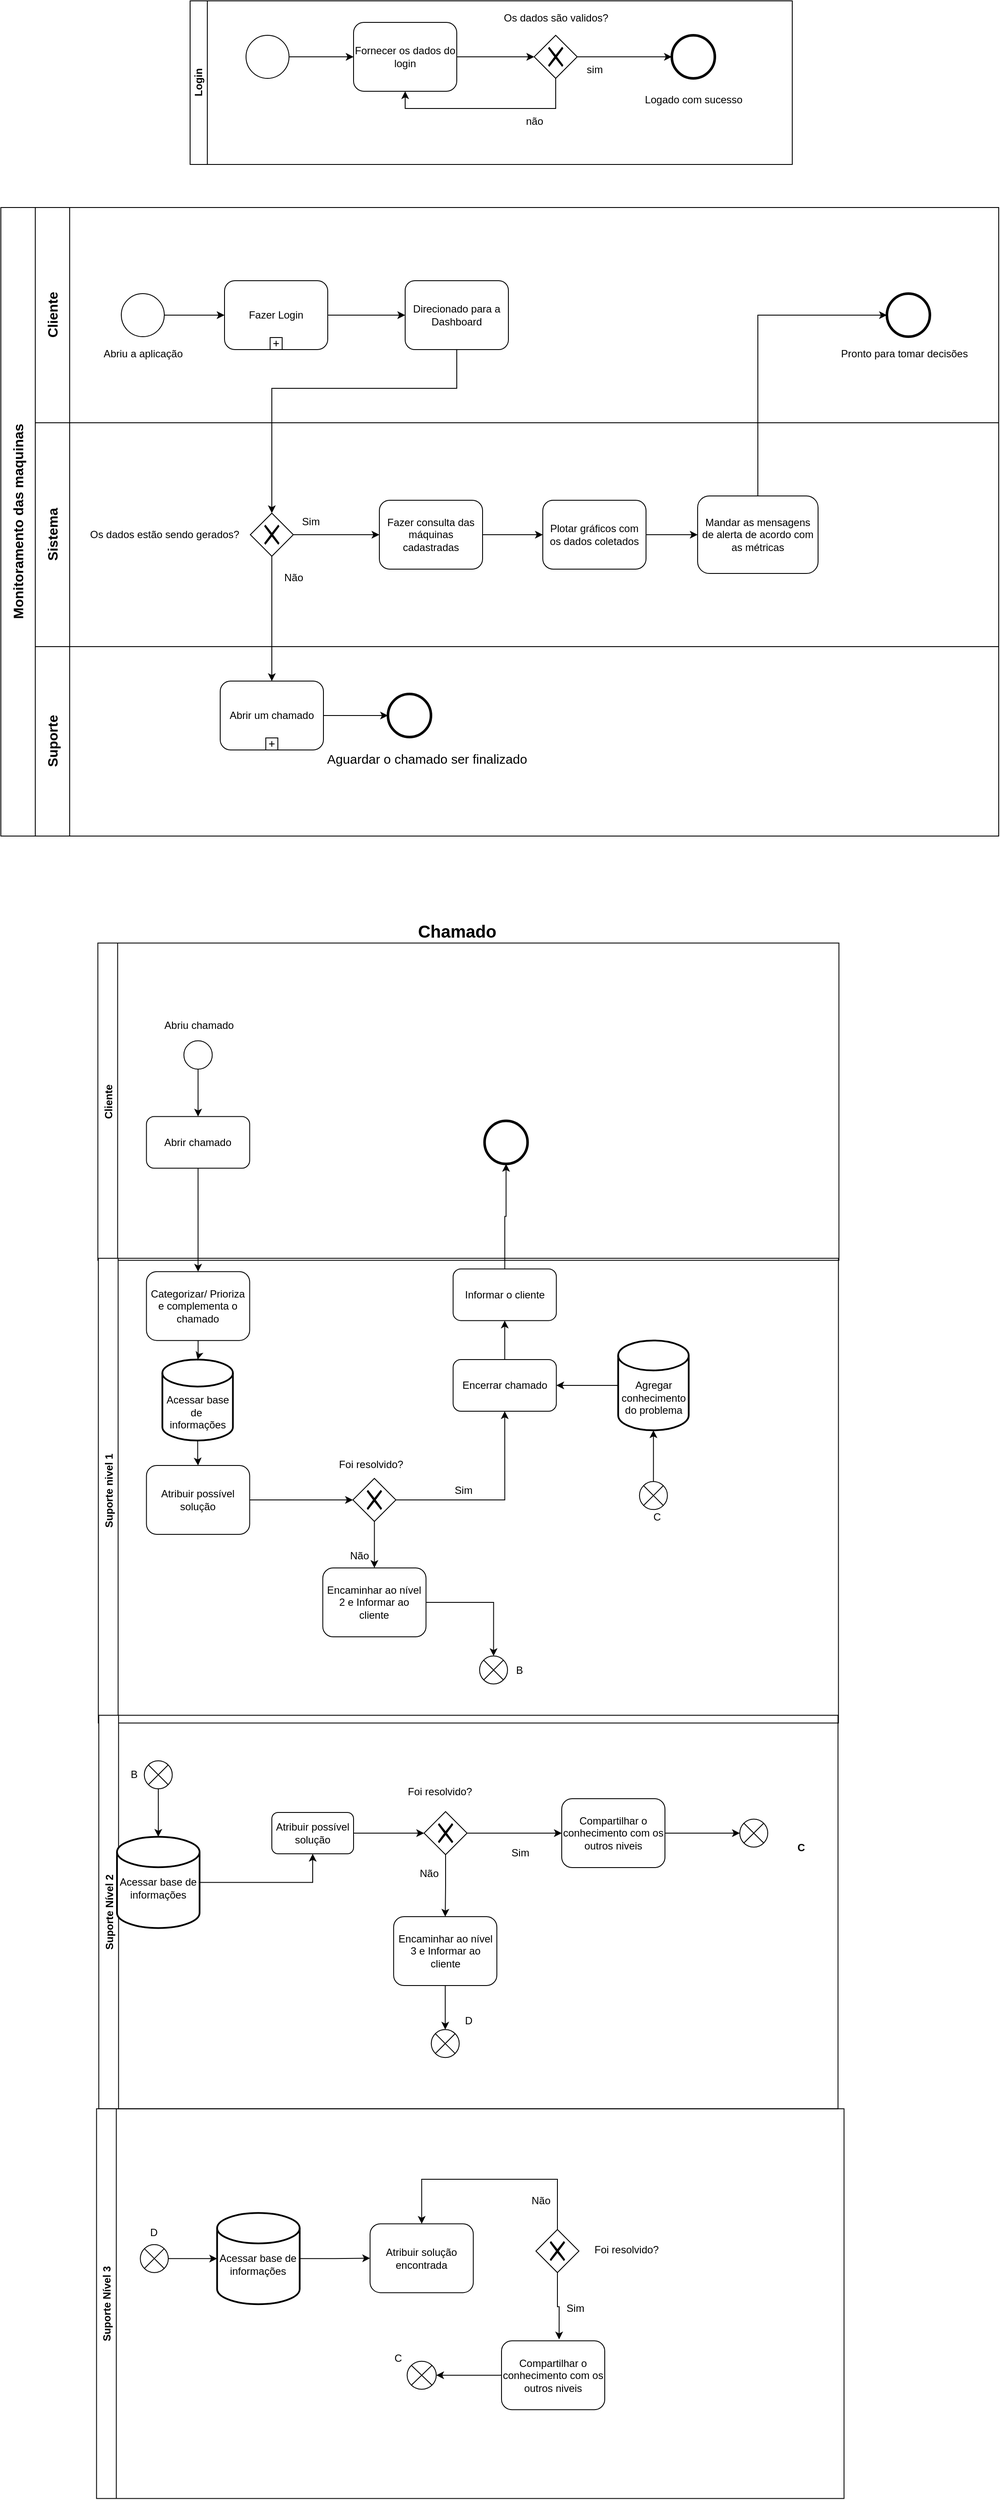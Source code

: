 <mxfile version="13.7.9" type="device"><diagram id="CDsfHtnAjip1gynIjyBw" name="Page-1"><mxGraphModel dx="1822" dy="1135" grid="1" gridSize="10" guides="1" tooltips="1" connect="1" arrows="1" fold="1" page="0" pageScale="1" pageWidth="827" pageHeight="1169" math="0" shadow="0"><root><mxCell id="0"/><mxCell id="1" parent="0"/><mxCell id="-ThY5HVEzseWupzumiQa-1" value="&lt;font style=&quot;font-size: 16px&quot;&gt;Monitoramento das maquinas&lt;/font&gt;" style="swimlane;html=1;childLayout=stackLayout;resizeParent=1;resizeParentMax=0;horizontal=0;startSize=40;horizontalStack=0;" parent="1" vertex="1"><mxGeometry x="-40" y="70" width="1160" height="730" as="geometry"/></mxCell><mxCell id="-ThY5HVEzseWupzumiQa-2" value="&lt;font style=&quot;font-size: 16px&quot;&gt;Cliente&lt;/font&gt;" style="swimlane;html=1;startSize=40;horizontal=0;" parent="-ThY5HVEzseWupzumiQa-1" vertex="1"><mxGeometry x="40" width="1120" height="250" as="geometry"/></mxCell><mxCell id="-ThY5HVEzseWupzumiQa-11" style="edgeStyle=orthogonalEdgeStyle;rounded=0;orthogonalLoop=1;jettySize=auto;html=1;entryX=0;entryY=0.5;entryDx=0;entryDy=0;" parent="-ThY5HVEzseWupzumiQa-2" source="-ThY5HVEzseWupzumiQa-5" target="-ThY5HVEzseWupzumiQa-13" edge="1"><mxGeometry relative="1" as="geometry"><mxPoint x="200" y="160" as="targetPoint"/></mxGeometry></mxCell><mxCell id="-ThY5HVEzseWupzumiQa-5" value="" style="shape=mxgraph.bpmn.shape;html=1;verticalLabelPosition=bottom;labelBackgroundColor=#ffffff;verticalAlign=top;align=center;perimeter=ellipsePerimeter;outlineConnect=0;outline=standard;symbol=general;" parent="-ThY5HVEzseWupzumiQa-2" vertex="1"><mxGeometry x="100" y="100" width="50" height="50" as="geometry"/></mxCell><mxCell id="-ThY5HVEzseWupzumiQa-16" style="edgeStyle=orthogonalEdgeStyle;rounded=0;orthogonalLoop=1;jettySize=auto;html=1;entryX=0;entryY=0.5;entryDx=0;entryDy=0;" parent="-ThY5HVEzseWupzumiQa-2" source="-ThY5HVEzseWupzumiQa-13" target="-ThY5HVEzseWupzumiQa-15" edge="1"><mxGeometry relative="1" as="geometry"/></mxCell><mxCell id="-ThY5HVEzseWupzumiQa-13" value="Fazer Login" style="html=1;whiteSpace=wrap;rounded=1;dropTarget=0;" parent="-ThY5HVEzseWupzumiQa-2" vertex="1"><mxGeometry x="220" y="85" width="120" height="80" as="geometry"/></mxCell><mxCell id="-ThY5HVEzseWupzumiQa-14" value="" style="html=1;shape=plus;outlineConnect=0;" parent="-ThY5HVEzseWupzumiQa-13" vertex="1"><mxGeometry x="0.5" y="1" width="14" height="14" relative="1" as="geometry"><mxPoint x="-7" y="-14" as="offset"/></mxGeometry></mxCell><mxCell id="-ThY5HVEzseWupzumiQa-15" value="Direcionado para a Dashboard" style="shape=ext;rounded=1;html=1;whiteSpace=wrap;arcSize=14;" parent="-ThY5HVEzseWupzumiQa-2" vertex="1"><mxGeometry x="430" y="85" width="120" height="80" as="geometry"/></mxCell><mxCell id="jXKzK_16CXANIdWnUxSR-3" value="" style="shape=mxgraph.bpmn.shape;html=1;verticalLabelPosition=bottom;labelBackgroundColor=#ffffff;verticalAlign=top;align=center;perimeter=ellipsePerimeter;outlineConnect=0;outline=end;symbol=general;" parent="-ThY5HVEzseWupzumiQa-2" vertex="1"><mxGeometry x="990" y="100" width="50" height="50" as="geometry"/></mxCell><mxCell id="-ThY5HVEzseWupzumiQa-12" value="Abriu a aplicação" style="text;html=1;align=center;verticalAlign=middle;resizable=0;points=[];autosize=1;" parent="-ThY5HVEzseWupzumiQa-2" vertex="1"><mxGeometry x="70" y="160" width="110" height="20" as="geometry"/></mxCell><mxCell id="-ThY5HVEzseWupzumiQa-3" value="&lt;font style=&quot;font-size: 16px&quot;&gt;Sistema&lt;/font&gt;" style="swimlane;html=1;startSize=40;horizontal=0;" parent="-ThY5HVEzseWupzumiQa-1" vertex="1"><mxGeometry x="40" y="250" width="1120" height="260" as="geometry"/></mxCell><mxCell id="-ThY5HVEzseWupzumiQa-20" style="edgeStyle=orthogonalEdgeStyle;rounded=0;orthogonalLoop=1;jettySize=auto;html=1;" parent="-ThY5HVEzseWupzumiQa-3" source="-ThY5HVEzseWupzumiQa-17" target="-ThY5HVEzseWupzumiQa-19" edge="1"><mxGeometry relative="1" as="geometry"/></mxCell><mxCell id="-ThY5HVEzseWupzumiQa-24" style="edgeStyle=orthogonalEdgeStyle;rounded=0;orthogonalLoop=1;jettySize=auto;html=1;entryX=0;entryY=0.5;entryDx=0;entryDy=0;" parent="-ThY5HVEzseWupzumiQa-3" source="-ThY5HVEzseWupzumiQa-21" target="-ThY5HVEzseWupzumiQa-17" edge="1"><mxGeometry relative="1" as="geometry"/></mxCell><mxCell id="-ThY5HVEzseWupzumiQa-27" value="Sim" style="text;html=1;align=center;verticalAlign=middle;resizable=0;points=[];autosize=1;" parent="-ThY5HVEzseWupzumiQa-3" vertex="1"><mxGeometry x="300" y="105" width="40" height="20" as="geometry"/></mxCell><mxCell id="jXKzK_16CXANIdWnUxSR-1" value="Mandar as mensagens de alerta de acordo com as métricas" style="shape=ext;rounded=1;html=1;whiteSpace=wrap;" parent="-ThY5HVEzseWupzumiQa-3" vertex="1"><mxGeometry x="770" y="85" width="140" height="90" as="geometry"/></mxCell><mxCell id="-ThY5HVEzseWupzumiQa-23" value="Os dados estão sendo gerados?" style="text;html=1;align=center;verticalAlign=middle;resizable=0;points=[];autosize=1;" parent="-ThY5HVEzseWupzumiQa-3" vertex="1"><mxGeometry x="50" y="120" width="200" height="20" as="geometry"/></mxCell><mxCell id="-ThY5HVEzseWupzumiQa-17" value="Fazer consulta das máquinas cadastradas" style="shape=ext;rounded=1;html=1;whiteSpace=wrap;" parent="-ThY5HVEzseWupzumiQa-3" vertex="1"><mxGeometry x="400" y="90" width="120" height="80" as="geometry"/></mxCell><mxCell id="-ThY5HVEzseWupzumiQa-21" value="" style="shape=mxgraph.bpmn.shape;html=1;verticalLabelPosition=bottom;labelBackgroundColor=#ffffff;verticalAlign=top;align=center;perimeter=rhombusPerimeter;background=gateway;outlineConnect=0;outline=none;symbol=exclusiveGw;" parent="-ThY5HVEzseWupzumiQa-3" vertex="1"><mxGeometry x="250" y="105" width="50" height="50" as="geometry"/></mxCell><mxCell id="jXKzK_16CXANIdWnUxSR-2" style="edgeStyle=orthogonalEdgeStyle;rounded=0;orthogonalLoop=1;jettySize=auto;html=1;entryX=0;entryY=0.5;entryDx=0;entryDy=0;" parent="-ThY5HVEzseWupzumiQa-3" source="-ThY5HVEzseWupzumiQa-19" target="jXKzK_16CXANIdWnUxSR-1" edge="1"><mxGeometry relative="1" as="geometry"/></mxCell><mxCell id="-ThY5HVEzseWupzumiQa-19" value="Plotar gráficos com os dados coletados" style="shape=ext;rounded=1;html=1;whiteSpace=wrap;" parent="-ThY5HVEzseWupzumiQa-3" vertex="1"><mxGeometry x="590" y="90" width="120" height="80" as="geometry"/></mxCell><mxCell id="-ThY5HVEzseWupzumiQa-28" value="Não" style="text;html=1;align=center;verticalAlign=middle;resizable=0;points=[];autosize=1;" parent="-ThY5HVEzseWupzumiQa-3" vertex="1"><mxGeometry x="280" y="170" width="40" height="20" as="geometry"/></mxCell><mxCell id="-ThY5HVEzseWupzumiQa-22" style="edgeStyle=orthogonalEdgeStyle;rounded=0;orthogonalLoop=1;jettySize=auto;html=1;entryX=0.5;entryY=0;entryDx=0;entryDy=0;" parent="-ThY5HVEzseWupzumiQa-1" source="-ThY5HVEzseWupzumiQa-15" target="-ThY5HVEzseWupzumiQa-21" edge="1"><mxGeometry relative="1" as="geometry"><Array as="points"><mxPoint x="530" y="210"/><mxPoint x="315" y="210"/></Array></mxGeometry></mxCell><mxCell id="-ThY5HVEzseWupzumiQa-26" style="edgeStyle=orthogonalEdgeStyle;rounded=0;orthogonalLoop=1;jettySize=auto;html=1;" parent="-ThY5HVEzseWupzumiQa-1" source="-ThY5HVEzseWupzumiQa-21" target="-ThY5HVEzseWupzumiQa-29" edge="1"><mxGeometry relative="1" as="geometry"><mxPoint x="530" y="560" as="targetPoint"/></mxGeometry></mxCell><mxCell id="jXKzK_16CXANIdWnUxSR-5" style="edgeStyle=orthogonalEdgeStyle;rounded=0;orthogonalLoop=1;jettySize=auto;html=1;entryX=0;entryY=0.5;entryDx=0;entryDy=0;" parent="-ThY5HVEzseWupzumiQa-1" source="jXKzK_16CXANIdWnUxSR-1" target="jXKzK_16CXANIdWnUxSR-3" edge="1"><mxGeometry relative="1" as="geometry"><Array as="points"><mxPoint x="880" y="125"/></Array></mxGeometry></mxCell><mxCell id="-ThY5HVEzseWupzumiQa-4" value="&lt;font style=&quot;font-size: 16px&quot;&gt;Suporte&lt;/font&gt;" style="swimlane;html=1;startSize=40;horizontal=0;" parent="-ThY5HVEzseWupzumiQa-1" vertex="1"><mxGeometry x="40" y="510" width="1120" height="220" as="geometry"/></mxCell><mxCell id="jXKzK_16CXANIdWnUxSR-12" style="edgeStyle=orthogonalEdgeStyle;rounded=0;orthogonalLoop=1;jettySize=auto;html=1;entryX=0;entryY=0.5;entryDx=0;entryDy=0;" parent="-ThY5HVEzseWupzumiQa-4" source="-ThY5HVEzseWupzumiQa-29" target="RAiQFrmxYIcHSFTG1yZr-1" edge="1"><mxGeometry relative="1" as="geometry"><mxPoint x="410.0" y="80" as="targetPoint"/></mxGeometry></mxCell><mxCell id="RAiQFrmxYIcHSFTG1yZr-1" value="" style="shape=mxgraph.bpmn.shape;html=1;verticalLabelPosition=bottom;labelBackgroundColor=#ffffff;verticalAlign=top;align=center;perimeter=ellipsePerimeter;outlineConnect=0;outline=end;symbol=general;" parent="-ThY5HVEzseWupzumiQa-4" vertex="1"><mxGeometry x="410" y="55" width="50" height="50" as="geometry"/></mxCell><mxCell id="-ThY5HVEzseWupzumiQa-29" value="Abrir um chamado" style="html=1;whiteSpace=wrap;rounded=1;dropTarget=0;" parent="-ThY5HVEzseWupzumiQa-4" vertex="1"><mxGeometry x="215" y="40" width="120" height="80" as="geometry"/></mxCell><mxCell id="-ThY5HVEzseWupzumiQa-30" value="" style="html=1;shape=plus;outlineConnect=0;" parent="-ThY5HVEzseWupzumiQa-29" vertex="1"><mxGeometry x="0.5" y="1" width="14" height="14" relative="1" as="geometry"><mxPoint x="-7" y="-14" as="offset"/></mxGeometry></mxCell><mxCell id="RAiQFrmxYIcHSFTG1yZr-2" value="&lt;font style=&quot;font-size: 15px&quot;&gt;Aguardar o chamado ser finalizado&lt;br&gt;&lt;/font&gt;" style="text;html=1;align=center;verticalAlign=middle;resizable=0;points=[];autosize=1;" parent="-ThY5HVEzseWupzumiQa-4" vertex="1"><mxGeometry x="335" y="120" width="240" height="20" as="geometry"/></mxCell><mxCell id="jXKzK_16CXANIdWnUxSR-4" value="Pronto para tomar decisões" style="text;html=1;align=center;verticalAlign=middle;resizable=0;points=[];autosize=1;" parent="1" vertex="1"><mxGeometry x="925" y="230" width="170" height="20" as="geometry"/></mxCell><mxCell id="jXKzK_16CXANIdWnUxSR-19" value="Login" style="swimlane;html=1;horizontal=0;startSize=20;" parent="1" vertex="1"><mxGeometry x="180" y="-170" width="700" height="190" as="geometry"/></mxCell><mxCell id="jXKzK_16CXANIdWnUxSR-22" style="edgeStyle=orthogonalEdgeStyle;rounded=0;orthogonalLoop=1;jettySize=auto;html=1;" parent="jXKzK_16CXANIdWnUxSR-19" source="jXKzK_16CXANIdWnUxSR-20" target="jXKzK_16CXANIdWnUxSR-21" edge="1"><mxGeometry relative="1" as="geometry"/></mxCell><mxCell id="jXKzK_16CXANIdWnUxSR-20" value="" style="shape=mxgraph.bpmn.shape;html=1;verticalLabelPosition=bottom;labelBackgroundColor=#ffffff;verticalAlign=top;align=center;perimeter=ellipsePerimeter;outlineConnect=0;outline=standard;symbol=general;" parent="jXKzK_16CXANIdWnUxSR-19" vertex="1"><mxGeometry x="65" y="40" width="50" height="50" as="geometry"/></mxCell><mxCell id="jXKzK_16CXANIdWnUxSR-24" style="edgeStyle=orthogonalEdgeStyle;rounded=0;orthogonalLoop=1;jettySize=auto;html=1;" parent="jXKzK_16CXANIdWnUxSR-19" source="jXKzK_16CXANIdWnUxSR-21" target="jXKzK_16CXANIdWnUxSR-23" edge="1"><mxGeometry relative="1" as="geometry"/></mxCell><mxCell id="jXKzK_16CXANIdWnUxSR-21" value="Fornecer os dados do login" style="shape=ext;rounded=1;html=1;whiteSpace=wrap;" parent="jXKzK_16CXANIdWnUxSR-19" vertex="1"><mxGeometry x="190" y="25" width="120" height="80" as="geometry"/></mxCell><mxCell id="jXKzK_16CXANIdWnUxSR-33" style="edgeStyle=orthogonalEdgeStyle;rounded=0;orthogonalLoop=1;jettySize=auto;html=1;entryX=0.5;entryY=1;entryDx=0;entryDy=0;" parent="jXKzK_16CXANIdWnUxSR-19" source="jXKzK_16CXANIdWnUxSR-23" target="jXKzK_16CXANIdWnUxSR-21" edge="1"><mxGeometry relative="1" as="geometry"><Array as="points"><mxPoint x="425" y="125"/><mxPoint x="250" y="125"/></Array></mxGeometry></mxCell><mxCell id="jXKzK_16CXANIdWnUxSR-34" style="edgeStyle=orthogonalEdgeStyle;rounded=0;orthogonalLoop=1;jettySize=auto;html=1;entryX=0;entryY=0.5;entryDx=0;entryDy=0;" parent="jXKzK_16CXANIdWnUxSR-19" source="jXKzK_16CXANIdWnUxSR-23" target="jXKzK_16CXANIdWnUxSR-31" edge="1"><mxGeometry relative="1" as="geometry"/></mxCell><mxCell id="jXKzK_16CXANIdWnUxSR-23" value="" style="shape=mxgraph.bpmn.shape;html=1;verticalLabelPosition=bottom;labelBackgroundColor=#ffffff;verticalAlign=top;align=center;perimeter=rhombusPerimeter;background=gateway;outlineConnect=0;outline=none;symbol=exclusiveGw;" parent="jXKzK_16CXANIdWnUxSR-19" vertex="1"><mxGeometry x="400" y="40" width="50" height="50" as="geometry"/></mxCell><mxCell id="jXKzK_16CXANIdWnUxSR-25" value="Os dados são validos?" style="text;html=1;align=center;verticalAlign=middle;resizable=0;points=[];autosize=1;" parent="jXKzK_16CXANIdWnUxSR-19" vertex="1"><mxGeometry x="355" y="10" width="140" height="20" as="geometry"/></mxCell><mxCell id="jXKzK_16CXANIdWnUxSR-27" value="não" style="text;html=1;align=center;verticalAlign=middle;resizable=0;points=[];autosize=1;" parent="jXKzK_16CXANIdWnUxSR-19" vertex="1"><mxGeometry x="380" y="130" width="40" height="20" as="geometry"/></mxCell><mxCell id="jXKzK_16CXANIdWnUxSR-31" value="" style="shape=mxgraph.bpmn.shape;html=1;verticalLabelPosition=bottom;labelBackgroundColor=#ffffff;verticalAlign=top;align=center;perimeter=ellipsePerimeter;outlineConnect=0;outline=end;symbol=general;" parent="jXKzK_16CXANIdWnUxSR-19" vertex="1"><mxGeometry x="560" y="40" width="50" height="50" as="geometry"/></mxCell><mxCell id="jXKzK_16CXANIdWnUxSR-32" value="Logado com sucesso" style="text;html=1;align=center;verticalAlign=middle;resizable=0;points=[];autosize=1;" parent="jXKzK_16CXANIdWnUxSR-19" vertex="1"><mxGeometry x="515" y="105" width="140" height="20" as="geometry"/></mxCell><mxCell id="jXKzK_16CXANIdWnUxSR-30" value="sim" style="text;html=1;align=center;verticalAlign=middle;resizable=0;points=[];autosize=1;" parent="jXKzK_16CXANIdWnUxSR-19" vertex="1"><mxGeometry x="450" y="70" width="40" height="20" as="geometry"/></mxCell><mxCell id="jXKzK_16CXANIdWnUxSR-35" value="Cliente" style="swimlane;rotation=-90;" parent="1" vertex="1"><mxGeometry x="319.25" y="677.75" width="368.5" height="861.5" as="geometry"/></mxCell><mxCell id="jXKzK_16CXANIdWnUxSR-36" value="" style="edgeStyle=orthogonalEdgeStyle;rounded=0;orthogonalLoop=1;jettySize=auto;html=1;" parent="jXKzK_16CXANIdWnUxSR-35" source="jXKzK_16CXANIdWnUxSR-37" target="jXKzK_16CXANIdWnUxSR-38" edge="1"><mxGeometry relative="1" as="geometry"/></mxCell><mxCell id="jXKzK_16CXANIdWnUxSR-37" value="" style="ellipse;whiteSpace=wrap;html=1;aspect=fixed;" parent="jXKzK_16CXANIdWnUxSR-35" vertex="1"><mxGeometry x="-146.5" y="360" width="33" height="33" as="geometry"/></mxCell><mxCell id="jXKzK_16CXANIdWnUxSR-38" value="Abrir chamado" style="rounded=1;whiteSpace=wrap;html=1;" parent="jXKzK_16CXANIdWnUxSR-35" vertex="1"><mxGeometry x="-190" y="448" width="120" height="60" as="geometry"/></mxCell><mxCell id="RAiQFrmxYIcHSFTG1yZr-3" value="" style="shape=mxgraph.bpmn.shape;html=1;verticalLabelPosition=bottom;labelBackgroundColor=#ffffff;verticalAlign=top;align=center;perimeter=ellipsePerimeter;outlineConnect=0;outline=end;symbol=general;" parent="jXKzK_16CXANIdWnUxSR-35" vertex="1"><mxGeometry x="203.05" y="453" width="50" height="50" as="geometry"/></mxCell><mxCell id="jXKzK_16CXANIdWnUxSR-40" value="Suporte nivel 1" style="swimlane;rotation=-90;" parent="1" vertex="1"><mxGeometry x="233.63" y="1130" width="539.75" height="860.38" as="geometry"/></mxCell><mxCell id="jXKzK_16CXANIdWnUxSR-41" style="edgeStyle=orthogonalEdgeStyle;rounded=0;orthogonalLoop=1;jettySize=auto;html=1;entryX=0.5;entryY=1;entryDx=0;entryDy=0;" parent="jXKzK_16CXANIdWnUxSR-40" source="jXKzK_16CXANIdWnUxSR-42" target="jXKzK_16CXANIdWnUxSR-43" edge="1"><mxGeometry relative="1" as="geometry"/></mxCell><mxCell id="jXKzK_16CXANIdWnUxSR-42" value="Encerrar chamado" style="rounded=1;whiteSpace=wrap;html=1;" parent="jXKzK_16CXANIdWnUxSR-40" vertex="1"><mxGeometry x="252.12" y="278" width="120" height="60" as="geometry"/></mxCell><mxCell id="jXKzK_16CXANIdWnUxSR-43" value="Informar o cliente" style="rounded=1;whiteSpace=wrap;html=1;" parent="jXKzK_16CXANIdWnUxSR-40" vertex="1"><mxGeometry x="252.12" y="172.72" width="120" height="60" as="geometry"/></mxCell><mxCell id="jXKzK_16CXANIdWnUxSR-44" value="" style="edgeStyle=orthogonalEdgeStyle;rounded=0;orthogonalLoop=1;jettySize=auto;html=1;entryX=0.5;entryY=1;entryDx=0;entryDy=0;entryPerimeter=0;" parent="jXKzK_16CXANIdWnUxSR-40" source="jXKzK_16CXANIdWnUxSR-45" target="jXKzK_16CXANIdWnUxSR-55" edge="1"><mxGeometry relative="1" as="geometry"><mxPoint x="489.25" y="333.43" as="targetPoint"/></mxGeometry></mxCell><mxCell id="jXKzK_16CXANIdWnUxSR-45" value="" style="shape=sumEllipse;perimeter=ellipsePerimeter;whiteSpace=wrap;html=1;backgroundOutline=1;" parent="jXKzK_16CXANIdWnUxSR-40" vertex="1"><mxGeometry x="468.75" y="419.68" width="32.5" height="32.5" as="geometry"/></mxCell><mxCell id="jXKzK_16CXANIdWnUxSR-46" value="C" style="text;html=1;strokeColor=none;fillColor=none;align=center;verticalAlign=middle;whiteSpace=wrap;rounded=0;" parent="jXKzK_16CXANIdWnUxSR-40" vertex="1"><mxGeometry x="469.25" y="451" width="40" height="20" as="geometry"/></mxCell><mxCell id="jXKzK_16CXANIdWnUxSR-49" value="" style="shape=sumEllipse;perimeter=ellipsePerimeter;whiteSpace=wrap;html=1;backgroundOutline=1;" parent="jXKzK_16CXANIdWnUxSR-40" vertex="1"><mxGeometry x="282.88" y="622.3" width="32.5" height="32.5" as="geometry"/></mxCell><mxCell id="jXKzK_16CXANIdWnUxSR-50" value="Não" style="text;html=1;strokeColor=none;fillColor=none;align=center;verticalAlign=middle;whiteSpace=wrap;rounded=0;" parent="jXKzK_16CXANIdWnUxSR-40" vertex="1"><mxGeometry x="123.0" y="496.0" width="40" height="20" as="geometry"/></mxCell><mxCell id="jXKzK_16CXANIdWnUxSR-52" value="B" style="text;html=1;strokeColor=none;fillColor=none;align=center;verticalAlign=middle;whiteSpace=wrap;rounded=0;" parent="jXKzK_16CXANIdWnUxSR-40" vertex="1"><mxGeometry x="309.23" y="628.55" width="40" height="20" as="geometry"/></mxCell><mxCell id="jXKzK_16CXANIdWnUxSR-54" value="" style="edgeStyle=orthogonalEdgeStyle;rounded=0;orthogonalLoop=1;jettySize=auto;html=1;" parent="jXKzK_16CXANIdWnUxSR-40" source="jXKzK_16CXANIdWnUxSR-55" target="jXKzK_16CXANIdWnUxSR-42" edge="1"><mxGeometry relative="1" as="geometry"/></mxCell><mxCell id="jXKzK_16CXANIdWnUxSR-55" value="&lt;br&gt;&lt;br&gt;Agregar conhecimento do problema" style="strokeWidth=2;html=1;shape=mxgraph.flowchart.database;whiteSpace=wrap;" parent="jXKzK_16CXANIdWnUxSR-40" vertex="1"><mxGeometry x="444" y="255.82" width="82" height="104.36" as="geometry"/></mxCell><mxCell id="jXKzK_16CXANIdWnUxSR-56" value="" style="edgeStyle=orthogonalEdgeStyle;rounded=0;orthogonalLoop=1;jettySize=auto;html=1;entryX=0.5;entryY=0;entryDx=0;entryDy=0;" parent="jXKzK_16CXANIdWnUxSR-40" source="jXKzK_16CXANIdWnUxSR-57" target="xqevcyJBCya92gfla_Lw-3" edge="1"><mxGeometry relative="1" as="geometry"><mxPoint x="-44.83" y="411" as="targetPoint"/></mxGeometry></mxCell><mxCell id="jXKzK_16CXANIdWnUxSR-57" value="&lt;br&gt;&amp;nbsp; &amp;nbsp; &amp;nbsp; &amp;nbsp; &amp;nbsp; &amp;nbsp; Acessar base de&amp;nbsp; informações" style="strokeWidth=2;html=1;shape=mxgraph.flowchart.database;whiteSpace=wrap;" parent="jXKzK_16CXANIdWnUxSR-40" vertex="1"><mxGeometry x="-85.88" y="278" width="82" height="94" as="geometry"/></mxCell><mxCell id="jXKzK_16CXANIdWnUxSR-63" value="Sim" style="text;html=1;strokeColor=none;fillColor=none;align=center;verticalAlign=middle;whiteSpace=wrap;rounded=0;" parent="jXKzK_16CXANIdWnUxSR-40" vertex="1"><mxGeometry x="244.72" y="419.68" width="40" height="20" as="geometry"/></mxCell><mxCell id="xqevcyJBCya92gfla_Lw-2" style="edgeStyle=orthogonalEdgeStyle;rounded=0;orthogonalLoop=1;jettySize=auto;html=1;entryX=0.5;entryY=0;entryDx=0;entryDy=0;entryPerimeter=0;" edge="1" parent="jXKzK_16CXANIdWnUxSR-40" source="xqevcyJBCya92gfla_Lw-1" target="jXKzK_16CXANIdWnUxSR-57"><mxGeometry relative="1" as="geometry"/></mxCell><mxCell id="xqevcyJBCya92gfla_Lw-1" value="Categorizar/ Prioriza e complementa o chamado" style="shape=ext;rounded=1;html=1;whiteSpace=wrap;" vertex="1" parent="jXKzK_16CXANIdWnUxSR-40"><mxGeometry x="-104.38" y="175.82" width="120" height="80" as="geometry"/></mxCell><mxCell id="xqevcyJBCya92gfla_Lw-4" style="edgeStyle=orthogonalEdgeStyle;rounded=0;orthogonalLoop=1;jettySize=auto;html=1;entryX=0;entryY=0.5;entryDx=0;entryDy=0;" edge="1" parent="jXKzK_16CXANIdWnUxSR-40" source="xqevcyJBCya92gfla_Lw-3" target="xqevcyJBCya92gfla_Lw-5"><mxGeometry relative="1" as="geometry"><mxPoint x="86.21" y="441" as="targetPoint"/></mxGeometry></mxCell><mxCell id="xqevcyJBCya92gfla_Lw-3" value="Atribuir possível solução" style="shape=ext;rounded=1;html=1;whiteSpace=wrap;" vertex="1" parent="jXKzK_16CXANIdWnUxSR-40"><mxGeometry x="-104.38" y="401.0" width="120" height="80" as="geometry"/></mxCell><mxCell id="xqevcyJBCya92gfla_Lw-6" style="edgeStyle=orthogonalEdgeStyle;rounded=0;orthogonalLoop=1;jettySize=auto;html=1;entryX=0.5;entryY=0;entryDx=0;entryDy=0;" edge="1" parent="jXKzK_16CXANIdWnUxSR-40" source="xqevcyJBCya92gfla_Lw-5" target="xqevcyJBCya92gfla_Lw-8"><mxGeometry relative="1" as="geometry"><mxPoint x="160.37" y="537" as="targetPoint"/></mxGeometry></mxCell><mxCell id="xqevcyJBCya92gfla_Lw-7" style="edgeStyle=orthogonalEdgeStyle;rounded=0;orthogonalLoop=1;jettySize=auto;html=1;entryX=0.5;entryY=1;entryDx=0;entryDy=0;" edge="1" parent="jXKzK_16CXANIdWnUxSR-40" source="xqevcyJBCya92gfla_Lw-5" target="jXKzK_16CXANIdWnUxSR-42"><mxGeometry relative="1" as="geometry"/></mxCell><mxCell id="xqevcyJBCya92gfla_Lw-5" value="" style="shape=mxgraph.bpmn.shape;html=1;verticalLabelPosition=bottom;labelBackgroundColor=#ffffff;verticalAlign=top;align=center;perimeter=rhombusPerimeter;background=gateway;outlineConnect=0;outline=none;symbol=exclusiveGw;" vertex="1" parent="jXKzK_16CXANIdWnUxSR-40"><mxGeometry x="135.61" y="416.0" width="50" height="50" as="geometry"/></mxCell><mxCell id="xqevcyJBCya92gfla_Lw-9" style="edgeStyle=orthogonalEdgeStyle;rounded=0;orthogonalLoop=1;jettySize=auto;html=1;entryX=0.5;entryY=0;entryDx=0;entryDy=0;" edge="1" parent="jXKzK_16CXANIdWnUxSR-40" source="xqevcyJBCya92gfla_Lw-8" target="jXKzK_16CXANIdWnUxSR-49"><mxGeometry relative="1" as="geometry"/></mxCell><mxCell id="xqevcyJBCya92gfla_Lw-8" value="Encaminhar ao nível 2 e Informar ao cliente" style="shape=ext;rounded=1;html=1;whiteSpace=wrap;" vertex="1" parent="jXKzK_16CXANIdWnUxSR-40"><mxGeometry x="100.61" y="520" width="120" height="80" as="geometry"/></mxCell><mxCell id="jXKzK_16CXANIdWnUxSR-64" value="Suporte Nível 2" style="swimlane;rotation=-90;" parent="1" vertex="1"><mxGeometry x="275.01" y="1620" width="457" height="859.37" as="geometry"/></mxCell><mxCell id="jXKzK_16CXANIdWnUxSR-65" value="" style="edgeStyle=orthogonalEdgeStyle;rounded=0;orthogonalLoop=1;jettySize=auto;html=1;" parent="jXKzK_16CXANIdWnUxSR-64" source="jXKzK_16CXANIdWnUxSR-66" target="jXKzK_16CXANIdWnUxSR-77" edge="1"><mxGeometry relative="1" as="geometry"/></mxCell><mxCell id="jXKzK_16CXANIdWnUxSR-66" value="" style="shape=sumEllipse;perimeter=ellipsePerimeter;whiteSpace=wrap;html=1;backgroundOutline=1;" parent="jXKzK_16CXANIdWnUxSR-64" vertex="1"><mxGeometry x="-148.25" y="254" width="32.5" height="32.5" as="geometry"/></mxCell><mxCell id="jXKzK_16CXANIdWnUxSR-70" value="" style="shape=sumEllipse;perimeter=ellipsePerimeter;whiteSpace=wrap;html=1;backgroundOutline=1;" parent="jXKzK_16CXANIdWnUxSR-64" vertex="1"><mxGeometry x="544" y="321.75" width="32.5" height="32.5" as="geometry"/></mxCell><mxCell id="jXKzK_16CXANIdWnUxSR-71" value="" style="shape=sumEllipse;perimeter=ellipsePerimeter;whiteSpace=wrap;html=1;backgroundOutline=1;" parent="jXKzK_16CXANIdWnUxSR-64" vertex="1"><mxGeometry x="185.34" y="566.14" width="32.5" height="32.5" as="geometry"/></mxCell><mxCell id="jXKzK_16CXANIdWnUxSR-72" value="Não" style="text;html=1;strokeColor=none;fillColor=none;align=center;verticalAlign=middle;whiteSpace=wrap;rounded=0;" parent="jXKzK_16CXANIdWnUxSR-64" vertex="1"><mxGeometry x="163.0" y="374.69" width="40" height="20" as="geometry"/></mxCell><mxCell id="jXKzK_16CXANIdWnUxSR-74" value="B" style="text;html=1;strokeColor=none;fillColor=none;align=center;verticalAlign=middle;whiteSpace=wrap;rounded=0;" parent="jXKzK_16CXANIdWnUxSR-64" vertex="1"><mxGeometry x="-180" y="264.69" width="40" height="11.12" as="geometry"/></mxCell><mxCell id="jXKzK_16CXANIdWnUxSR-76" style="edgeStyle=orthogonalEdgeStyle;rounded=0;orthogonalLoop=1;jettySize=auto;html=1;entryX=0.5;entryY=1;entryDx=0;entryDy=0;" parent="jXKzK_16CXANIdWnUxSR-64" source="jXKzK_16CXANIdWnUxSR-77" target="jXKzK_16CXANIdWnUxSR-79" edge="1"><mxGeometry relative="1" as="geometry"/></mxCell><mxCell id="jXKzK_16CXANIdWnUxSR-77" value="&lt;br&gt;Acessar base de informações" style="strokeWidth=2;html=1;shape=mxgraph.flowchart.database;whiteSpace=wrap;" parent="jXKzK_16CXANIdWnUxSR-64" vertex="1"><mxGeometry x="-180" y="342.26" width="96" height="106" as="geometry"/></mxCell><mxCell id="jXKzK_16CXANIdWnUxSR-78" style="edgeStyle=orthogonalEdgeStyle;rounded=0;orthogonalLoop=1;jettySize=auto;html=1;entryX=0;entryY=0.5;entryDx=0;entryDy=0;" parent="jXKzK_16CXANIdWnUxSR-64" source="jXKzK_16CXANIdWnUxSR-79" target="xqevcyJBCya92gfla_Lw-10" edge="1"><mxGeometry relative="1" as="geometry"><mxPoint x="131.06" y="338" as="targetPoint"/></mxGeometry></mxCell><mxCell id="jXKzK_16CXANIdWnUxSR-79" value="Atribuir possível solução" style="rounded=1;whiteSpace=wrap;html=1;" parent="jXKzK_16CXANIdWnUxSR-64" vertex="1"><mxGeometry y="314" width="95" height="48" as="geometry"/></mxCell><mxCell id="jXKzK_16CXANIdWnUxSR-80" value="D" style="text;html=1;strokeColor=none;fillColor=none;align=center;verticalAlign=middle;whiteSpace=wrap;rounded=0;" parent="jXKzK_16CXANIdWnUxSR-64" vertex="1"><mxGeometry x="208.5" y="546.14" width="40" height="20" as="geometry"/></mxCell><mxCell id="jXKzK_16CXANIdWnUxSR-81" value="Sim" style="text;html=1;strokeColor=none;fillColor=none;align=center;verticalAlign=middle;whiteSpace=wrap;rounded=0;" parent="jXKzK_16CXANIdWnUxSR-64" vertex="1"><mxGeometry x="269" y="350.5" width="40" height="20" as="geometry"/></mxCell><mxCell id="xqevcyJBCya92gfla_Lw-14" style="edgeStyle=orthogonalEdgeStyle;rounded=0;orthogonalLoop=1;jettySize=auto;html=1;entryX=0.5;entryY=0;entryDx=0;entryDy=0;" edge="1" parent="jXKzK_16CXANIdWnUxSR-64" source="xqevcyJBCya92gfla_Lw-10" target="xqevcyJBCya92gfla_Lw-13"><mxGeometry relative="1" as="geometry"/></mxCell><mxCell id="xqevcyJBCya92gfla_Lw-16" style="edgeStyle=orthogonalEdgeStyle;rounded=0;orthogonalLoop=1;jettySize=auto;html=1;entryX=0;entryY=0.5;entryDx=0;entryDy=0;" edge="1" parent="jXKzK_16CXANIdWnUxSR-64" source="xqevcyJBCya92gfla_Lw-10" target="xqevcyJBCya92gfla_Lw-15"><mxGeometry relative="1" as="geometry"/></mxCell><mxCell id="xqevcyJBCya92gfla_Lw-10" value="" style="shape=mxgraph.bpmn.shape;html=1;verticalLabelPosition=bottom;labelBackgroundColor=#ffffff;verticalAlign=top;align=center;perimeter=rhombusPerimeter;background=gateway;outlineConnect=0;outline=none;symbol=exclusiveGw;" vertex="1" parent="jXKzK_16CXANIdWnUxSR-64"><mxGeometry x="176.97" y="313" width="50" height="50" as="geometry"/></mxCell><mxCell id="xqevcyJBCya92gfla_Lw-20" style="edgeStyle=orthogonalEdgeStyle;rounded=0;orthogonalLoop=1;jettySize=auto;html=1;entryX=0.5;entryY=0;entryDx=0;entryDy=0;" edge="1" parent="jXKzK_16CXANIdWnUxSR-64" source="xqevcyJBCya92gfla_Lw-13" target="jXKzK_16CXANIdWnUxSR-71"><mxGeometry relative="1" as="geometry"/></mxCell><mxCell id="xqevcyJBCya92gfla_Lw-13" value="Encaminhar ao nível 3 e Informar ao cliente" style="shape=ext;rounded=1;html=1;whiteSpace=wrap;" vertex="1" parent="jXKzK_16CXANIdWnUxSR-64"><mxGeometry x="141.59" y="435" width="120" height="80" as="geometry"/></mxCell><mxCell id="xqevcyJBCya92gfla_Lw-17" style="edgeStyle=orthogonalEdgeStyle;rounded=0;orthogonalLoop=1;jettySize=auto;html=1;entryX=0;entryY=0.5;entryDx=0;entryDy=0;" edge="1" parent="jXKzK_16CXANIdWnUxSR-64" source="xqevcyJBCya92gfla_Lw-15" target="jXKzK_16CXANIdWnUxSR-70"><mxGeometry relative="1" as="geometry"/></mxCell><mxCell id="xqevcyJBCya92gfla_Lw-15" value="Compartilhar o conhecimento com os outros niveis" style="shape=ext;rounded=1;html=1;whiteSpace=wrap;" vertex="1" parent="jXKzK_16CXANIdWnUxSR-64"><mxGeometry x="337" y="298" width="120" height="80" as="geometry"/></mxCell><mxCell id="jXKzK_16CXANIdWnUxSR-84" value="Suporte Nível 3" style="swimlane;rotation=-90;" parent="1" vertex="1"><mxGeometry x="279.4" y="2070" width="452.61" height="868.97" as="geometry"/></mxCell><mxCell id="jXKzK_16CXANIdWnUxSR-85" value="" style="shape=sumEllipse;perimeter=ellipsePerimeter;whiteSpace=wrap;html=1;backgroundOutline=1;" parent="jXKzK_16CXANIdWnUxSR-84" vertex="1"><mxGeometry x="-157.27" y="365.87" width="32.5" height="32.5" as="geometry"/></mxCell><mxCell id="jXKzK_16CXANIdWnUxSR-89" style="edgeStyle=orthogonalEdgeStyle;rounded=0;orthogonalLoop=1;jettySize=auto;html=1;entryX=0;entryY=0.5;entryDx=0;entryDy=0;entryPerimeter=0;" parent="jXKzK_16CXANIdWnUxSR-84" source="jXKzK_16CXANIdWnUxSR-85" target="jXKzK_16CXANIdWnUxSR-97" edge="1"><mxGeometry relative="1" as="geometry"><mxPoint x="-84.27" y="382.125" as="targetPoint"/></mxGeometry></mxCell><mxCell id="jXKzK_16CXANIdWnUxSR-90" value="" style="shape=sumEllipse;perimeter=ellipsePerimeter;whiteSpace=wrap;html=1;backgroundOutline=1;" parent="jXKzK_16CXANIdWnUxSR-84" vertex="1"><mxGeometry x="152.9" y="501.37" width="33.83" height="32.5" as="geometry"/></mxCell><mxCell id="jXKzK_16CXANIdWnUxSR-91" value="Não" style="text;html=1;strokeColor=none;fillColor=none;align=center;verticalAlign=middle;whiteSpace=wrap;rounded=0;" parent="jXKzK_16CXANIdWnUxSR-84" vertex="1"><mxGeometry x="288.73" y="304.7" width="40" height="20" as="geometry"/></mxCell><mxCell id="jXKzK_16CXANIdWnUxSR-94" value="D" style="text;html=1;strokeColor=none;fillColor=none;align=center;verticalAlign=middle;whiteSpace=wrap;rounded=0;" parent="jXKzK_16CXANIdWnUxSR-84" vertex="1"><mxGeometry x="-161.02" y="341.7" width="40" height="20" as="geometry"/></mxCell><mxCell id="jXKzK_16CXANIdWnUxSR-95" value="C" style="text;html=1;strokeColor=none;fillColor=none;align=center;verticalAlign=middle;whiteSpace=wrap;rounded=0;" parent="jXKzK_16CXANIdWnUxSR-84" vertex="1"><mxGeometry x="122.9" y="487.62" width="40" height="20" as="geometry"/></mxCell><mxCell id="jXKzK_16CXANIdWnUxSR-96" value="" style="edgeStyle=orthogonalEdgeStyle;rounded=0;orthogonalLoop=1;jettySize=auto;html=1;entryX=0;entryY=0.5;entryDx=0;entryDy=0;" parent="jXKzK_16CXANIdWnUxSR-84" source="jXKzK_16CXANIdWnUxSR-97" target="xqevcyJBCya92gfla_Lw-18" edge="1"><mxGeometry relative="1" as="geometry"><mxPoint x="104.73" y="382.12" as="targetPoint"/></mxGeometry></mxCell><mxCell id="jXKzK_16CXANIdWnUxSR-97" value="&lt;br&gt;Acessar base de informações" style="strokeWidth=2;html=1;shape=mxgraph.flowchart.database;whiteSpace=wrap;" parent="jXKzK_16CXANIdWnUxSR-84" vertex="1"><mxGeometry x="-68.02" y="329.12" width="96" height="106" as="geometry"/></mxCell><mxCell id="jXKzK_16CXANIdWnUxSR-100" value="Sim" style="text;html=1;strokeColor=none;fillColor=none;align=center;verticalAlign=middle;whiteSpace=wrap;rounded=0;" parent="jXKzK_16CXANIdWnUxSR-84" vertex="1"><mxGeometry x="328.73" y="429.73" width="40" height="20" as="geometry"/></mxCell><mxCell id="xqevcyJBCya92gfla_Lw-18" value="Atribuir solução encontrada" style="shape=ext;rounded=1;html=1;whiteSpace=wrap;" vertex="1" parent="jXKzK_16CXANIdWnUxSR-84"><mxGeometry x="109.81" y="341.7" width="120" height="80" as="geometry"/></mxCell><mxCell id="xqevcyJBCya92gfla_Lw-22" style="edgeStyle=orthogonalEdgeStyle;rounded=0;orthogonalLoop=1;jettySize=auto;html=1;entryX=1;entryY=0.5;entryDx=0;entryDy=0;" edge="1" parent="jXKzK_16CXANIdWnUxSR-84" source="xqevcyJBCya92gfla_Lw-21" target="jXKzK_16CXANIdWnUxSR-90"><mxGeometry relative="1" as="geometry"/></mxCell><mxCell id="xqevcyJBCya92gfla_Lw-21" value="Compartilhar o conhecimento com os outros niveis" style="shape=ext;rounded=1;html=1;whiteSpace=wrap;" vertex="1" parent="jXKzK_16CXANIdWnUxSR-84"><mxGeometry x="262.61" y="477.62" width="120" height="80" as="geometry"/></mxCell><mxCell id="xqevcyJBCya92gfla_Lw-24" style="edgeStyle=orthogonalEdgeStyle;rounded=0;orthogonalLoop=1;jettySize=auto;html=1;entryX=0.5;entryY=0;entryDx=0;entryDy=0;" edge="1" parent="jXKzK_16CXANIdWnUxSR-84" source="xqevcyJBCya92gfla_Lw-23" target="xqevcyJBCya92gfla_Lw-18"><mxGeometry relative="1" as="geometry"><Array as="points"><mxPoint x="328" y="290"/><mxPoint x="170" y="290"/></Array></mxGeometry></mxCell><mxCell id="xqevcyJBCya92gfla_Lw-25" style="edgeStyle=orthogonalEdgeStyle;rounded=0;orthogonalLoop=1;jettySize=auto;html=1;entryX=0.558;entryY=-0.02;entryDx=0;entryDy=0;entryPerimeter=0;" edge="1" parent="jXKzK_16CXANIdWnUxSR-84" source="xqevcyJBCya92gfla_Lw-23" target="xqevcyJBCya92gfla_Lw-21"><mxGeometry relative="1" as="geometry"/></mxCell><mxCell id="xqevcyJBCya92gfla_Lw-23" value="" style="shape=mxgraph.bpmn.shape;html=1;verticalLabelPosition=bottom;labelBackgroundColor=#ffffff;verticalAlign=top;align=center;perimeter=rhombusPerimeter;background=gateway;outlineConnect=0;outline=none;symbol=exclusiveGw;" vertex="1" parent="jXKzK_16CXANIdWnUxSR-84"><mxGeometry x="302.61" y="348.37" width="50" height="50" as="geometry"/></mxCell><mxCell id="xqevcyJBCya92gfla_Lw-28" value="&lt;div&gt;Foi resolvido?&lt;/div&gt;" style="text;html=1;align=center;verticalAlign=middle;resizable=0;points=[];autosize=1;" vertex="1" parent="jXKzK_16CXANIdWnUxSR-84"><mxGeometry x="362.61" y="361.7" width="90" height="20" as="geometry"/></mxCell><mxCell id="jXKzK_16CXANIdWnUxSR-101" style="edgeStyle=orthogonalEdgeStyle;rounded=0;orthogonalLoop=1;jettySize=auto;html=1;entryX=0.5;entryY=1;entryDx=0;entryDy=0;" parent="1" source="jXKzK_16CXANIdWnUxSR-43" target="RAiQFrmxYIcHSFTG1yZr-3" edge="1"><mxGeometry relative="1" as="geometry"><mxPoint x="547.3" y="1176.75" as="targetPoint"/></mxGeometry></mxCell><mxCell id="jXKzK_16CXANIdWnUxSR-102" value="C" style="text;align=center;fontStyle=1;verticalAlign=middle;spacingLeft=3;spacingRight=3;strokeColor=none;rotatable=0;points=[[0,0.5],[1,0.5]];portConstraint=eastwest;" parent="1" vertex="1"><mxGeometry x="864" y="1963.43" width="53" height="21" as="geometry"/></mxCell><mxCell id="jXKzK_16CXANIdWnUxSR-103" value="" style="edgeStyle=orthogonalEdgeStyle;rounded=0;orthogonalLoop=1;jettySize=auto;html=1;entryX=0.5;entryY=0;entryDx=0;entryDy=0;" parent="1" source="jXKzK_16CXANIdWnUxSR-38" target="xqevcyJBCya92gfla_Lw-1" edge="1"><mxGeometry relative="1" as="geometry"><mxPoint x="188.75" y="1320.38" as="targetPoint"/></mxGeometry></mxCell><mxCell id="jXKzK_16CXANIdWnUxSR-104" value="Abriu chamado" style="text;html=1;align=center;verticalAlign=middle;resizable=0;points=[];autosize=1;" parent="1" vertex="1"><mxGeometry x="140" y="1010" width="100" height="20" as="geometry"/></mxCell><mxCell id="RAiQFrmxYIcHSFTG1yZr-4" value="&lt;b&gt;&lt;font style=&quot;font-size: 20px&quot;&gt;Chamado&lt;/font&gt;&lt;/b&gt;" style="text;html=1;align=center;verticalAlign=middle;resizable=0;points=[];autosize=1;" parent="1" vertex="1"><mxGeometry x="435" y="900" width="110" height="20" as="geometry"/></mxCell><mxCell id="xqevcyJBCya92gfla_Lw-26" value="Foi resolvido?" style="text;html=1;align=center;verticalAlign=middle;resizable=0;points=[];autosize=1;" vertex="1" parent="1"><mxGeometry x="345" y="1520" width="90" height="20" as="geometry"/></mxCell><mxCell id="xqevcyJBCya92gfla_Lw-27" value="Foi resolvido?" style="text;html=1;align=center;verticalAlign=middle;resizable=0;points=[];autosize=1;" vertex="1" parent="1"><mxGeometry x="425" y="1900" width="90" height="20" as="geometry"/></mxCell></root></mxGraphModel></diagram></mxfile>
